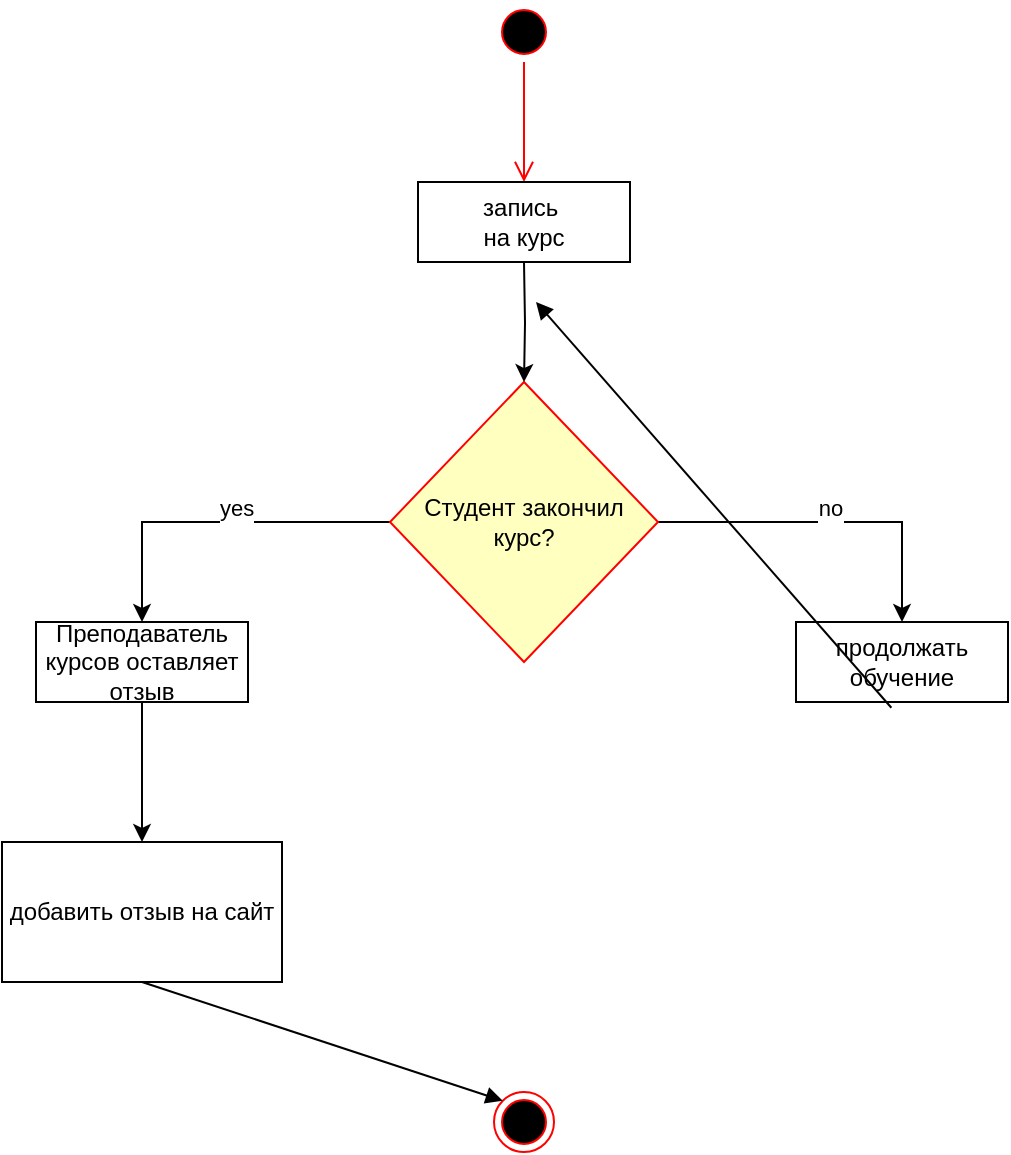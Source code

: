 <mxfile version="26.0.3">
  <diagram id="1lxZCYnFscGEQPpjhnhe" name="Страница 1">
    <mxGraphModel dx="1290" dy="611" grid="1" gridSize="10" guides="1" tooltips="1" connect="1" arrows="1" fold="1" page="1" pageScale="1" pageWidth="827" pageHeight="1169" math="0" shadow="0">
      <root>
        <mxCell id="0" />
        <mxCell id="1" parent="0" />
        <mxCell id="Ij-mmcF7UM5DsKZ4tCo_-1" value="" style="ellipse;html=1;shape=startState;fillColor=#000000;strokeColor=#ff0000;" parent="1" vertex="1">
          <mxGeometry x="399" y="10" width="30" height="30" as="geometry" />
        </mxCell>
        <mxCell id="Ij-mmcF7UM5DsKZ4tCo_-2" value="" style="edgeStyle=orthogonalEdgeStyle;html=1;verticalAlign=bottom;endArrow=open;endSize=8;strokeColor=#ff0000;rounded=0;" parent="1" source="Ij-mmcF7UM5DsKZ4tCo_-1" edge="1">
          <mxGeometry relative="1" as="geometry">
            <mxPoint x="414" y="100" as="targetPoint" />
          </mxGeometry>
        </mxCell>
        <mxCell id="Ij-mmcF7UM5DsKZ4tCo_-4" value="запись&amp;nbsp;&lt;div&gt;на курс&lt;/div&gt;" style="rounded=0;whiteSpace=wrap;html=1;" parent="1" vertex="1">
          <mxGeometry x="361" y="100" width="106" height="40" as="geometry" />
        </mxCell>
        <mxCell id="tRb4QkK3kIkZ-VAgqsCo-3" value="&lt;div style=&quot;&quot;&gt;yes&lt;/div&gt;&lt;div style=&quot;&quot;&gt;&lt;br&gt;&lt;/div&gt;" style="edgeStyle=orthogonalEdgeStyle;rounded=0;orthogonalLoop=1;jettySize=auto;html=1;entryX=0.5;entryY=0;entryDx=0;entryDy=0;align=left;" parent="1" source="Ij-mmcF7UM5DsKZ4tCo_-7" target="Ij-mmcF7UM5DsKZ4tCo_-19" edge="1">
          <mxGeometry relative="1" as="geometry">
            <mxPoint x="270" y="430" as="targetPoint" />
          </mxGeometry>
        </mxCell>
        <mxCell id="tRb4QkK3kIkZ-VAgqsCo-4" value="no&lt;div&gt;&lt;br&gt;&lt;/div&gt;" style="edgeStyle=orthogonalEdgeStyle;rounded=0;orthogonalLoop=1;jettySize=auto;html=1;entryX=0.5;entryY=0;entryDx=0;entryDy=0;" parent="1" source="Ij-mmcF7UM5DsKZ4tCo_-7" target="Ij-mmcF7UM5DsKZ4tCo_-18" edge="1">
          <mxGeometry relative="1" as="geometry" />
        </mxCell>
        <mxCell id="Ij-mmcF7UM5DsKZ4tCo_-7" value="Студент закончил курс?" style="rhombus;whiteSpace=wrap;html=1;fillColor=#ffffc0;strokeColor=#ff0000;" parent="1" vertex="1">
          <mxGeometry x="347" y="200" width="134" height="140" as="geometry" />
        </mxCell>
        <mxCell id="Ij-mmcF7UM5DsKZ4tCo_-13" value="" style="edgeStyle=orthogonalEdgeStyle;rounded=0;orthogonalLoop=1;jettySize=auto;html=1;entryX=0.5;entryY=0;entryDx=0;entryDy=0;" parent="1" target="Ij-mmcF7UM5DsKZ4tCo_-7" edge="1">
          <mxGeometry relative="1" as="geometry">
            <mxPoint x="414" y="140" as="sourcePoint" />
            <mxPoint x="414" y="170" as="targetPoint" />
          </mxGeometry>
        </mxCell>
        <mxCell id="Ij-mmcF7UM5DsKZ4tCo_-18" value="продолжать обучение" style="rounded=0;whiteSpace=wrap;html=1;" parent="1" vertex="1">
          <mxGeometry x="550" y="320" width="106" height="40" as="geometry" />
        </mxCell>
        <mxCell id="Ij-mmcF7UM5DsKZ4tCo_-20" value="добавить отзыв на сайт" style="rounded=0;whiteSpace=wrap;html=1;" parent="1" vertex="1">
          <mxGeometry x="153" y="430" width="140" height="70" as="geometry" />
        </mxCell>
        <mxCell id="Ij-mmcF7UM5DsKZ4tCo_-22" value="" style="ellipse;html=1;shape=endState;fillColor=#000000;strokeColor=#ff0000;" parent="1" vertex="1">
          <mxGeometry x="399" y="555" width="30" height="30" as="geometry" />
        </mxCell>
        <mxCell id="Ij-mmcF7UM5DsKZ4tCo_-24" value="" style="html=1;verticalAlign=bottom;labelBackgroundColor=none;endArrow=block;endFill=1;endSize=6;align=left;rounded=0;exitX=0.45;exitY=1.072;exitDx=0;exitDy=0;exitPerimeter=0;" parent="1" source="Ij-mmcF7UM5DsKZ4tCo_-18" edge="1">
          <mxGeometry x="-1" relative="1" as="geometry">
            <mxPoint x="460" y="700" as="sourcePoint" />
            <mxPoint x="420" y="160" as="targetPoint" />
          </mxGeometry>
        </mxCell>
        <mxCell id="Ij-mmcF7UM5DsKZ4tCo_-26" value="" style="html=1;verticalAlign=bottom;labelBackgroundColor=none;endArrow=block;endFill=1;endSize=6;align=left;rounded=0;exitX=0.5;exitY=1;exitDx=0;exitDy=0;entryX=0;entryY=0;entryDx=0;entryDy=0;" parent="1" source="Ij-mmcF7UM5DsKZ4tCo_-20" target="Ij-mmcF7UM5DsKZ4tCo_-22" edge="1">
          <mxGeometry x="-1" relative="1" as="geometry">
            <mxPoint x="497.7" y="612.88" as="sourcePoint" />
            <mxPoint x="431.23" y="790.941" as="targetPoint" />
          </mxGeometry>
        </mxCell>
        <mxCell id="tRb4QkK3kIkZ-VAgqsCo-7" style="edgeStyle=orthogonalEdgeStyle;rounded=0;orthogonalLoop=1;jettySize=auto;html=1;entryX=0.5;entryY=0;entryDx=0;entryDy=0;" parent="1" source="Ij-mmcF7UM5DsKZ4tCo_-19" target="Ij-mmcF7UM5DsKZ4tCo_-20" edge="1">
          <mxGeometry relative="1" as="geometry" />
        </mxCell>
        <mxCell id="Ij-mmcF7UM5DsKZ4tCo_-19" value="Преподаватель курсов оставляет отзыв" style="rounded=0;whiteSpace=wrap;html=1;" parent="1" vertex="1">
          <mxGeometry x="170" y="320" width="106" height="40" as="geometry" />
        </mxCell>
      </root>
    </mxGraphModel>
  </diagram>
</mxfile>
